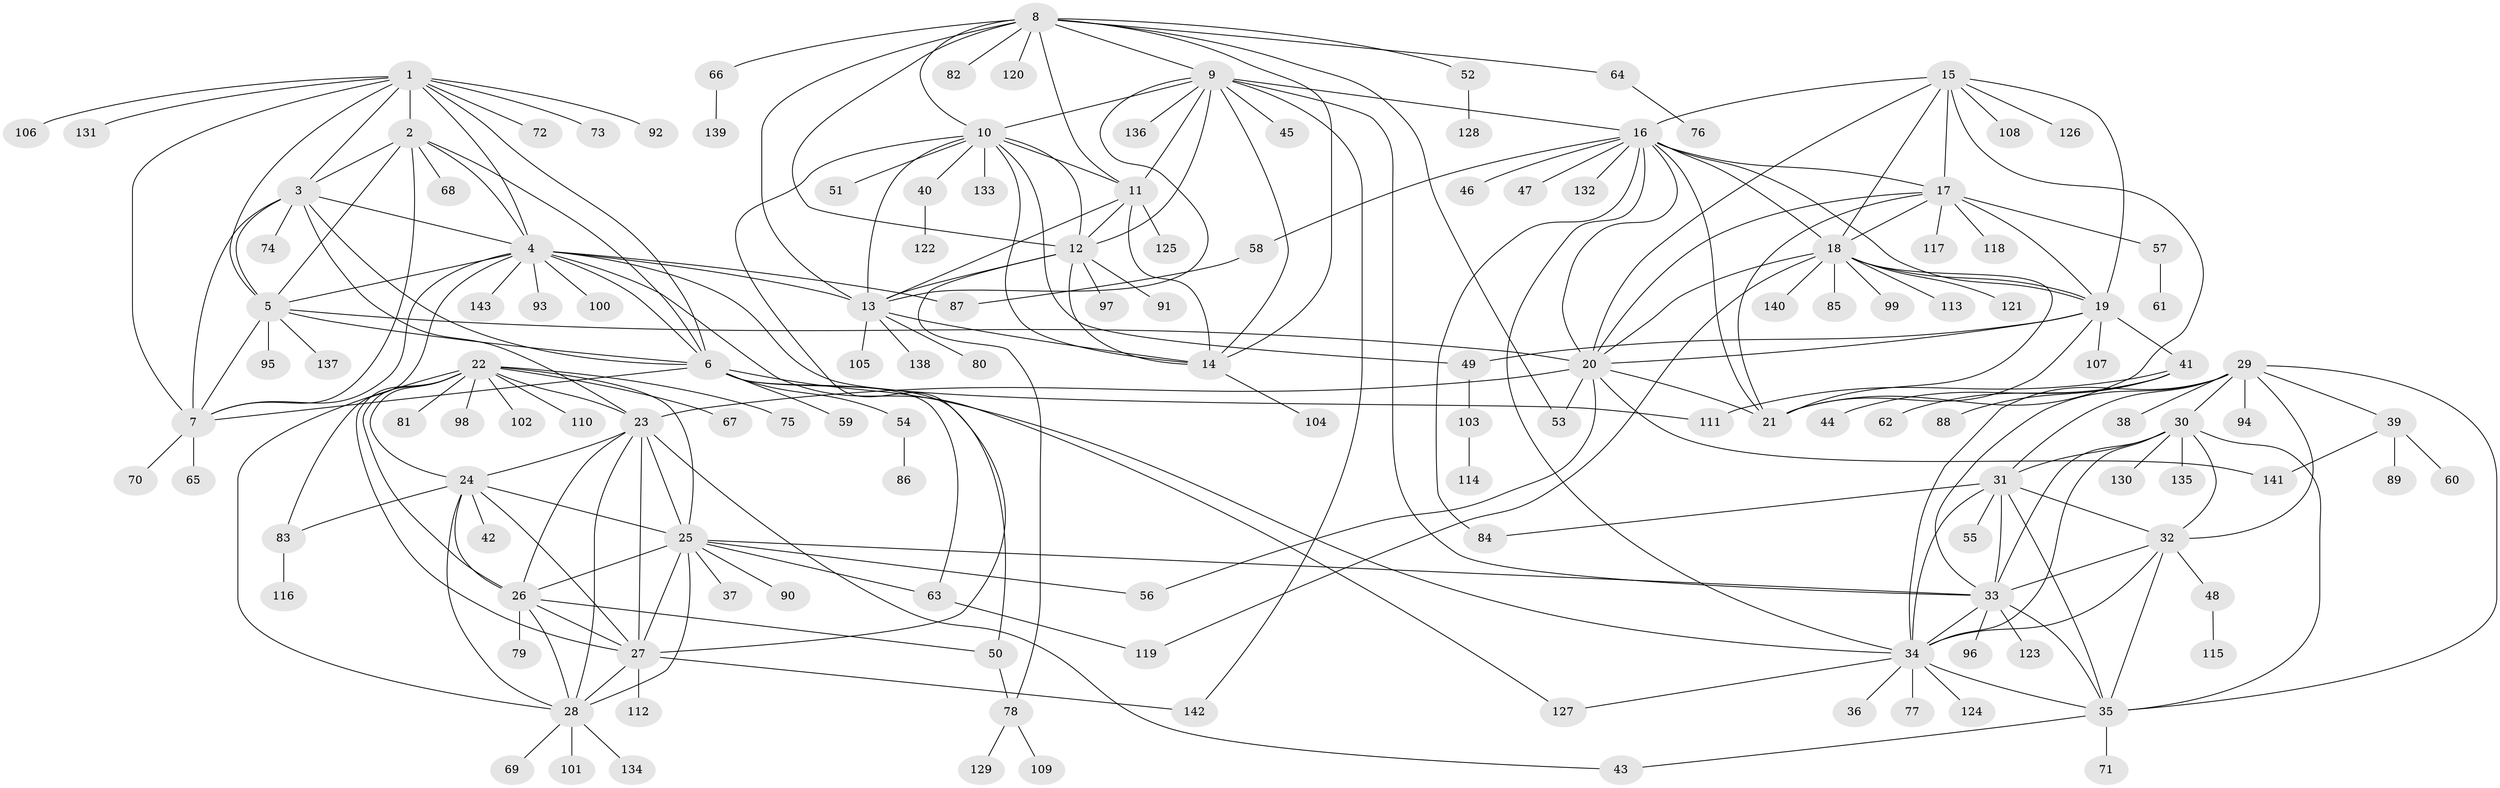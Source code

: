 // coarse degree distribution, {11: 0.027522935779816515, 4: 0.01834862385321101, 14: 0.009174311926605505, 6: 0.027522935779816515, 8: 0.03669724770642202, 9: 0.027522935779816515, 10: 0.01834862385321101, 7: 0.05504587155963303, 13: 0.009174311926605505, 5: 0.01834862385321101, 12: 0.009174311926605505, 1: 0.6330275229357798, 2: 0.07339449541284404, 3: 0.03669724770642202}
// Generated by graph-tools (version 1.1) at 2025/24/03/03/25 07:24:15]
// undirected, 143 vertices, 238 edges
graph export_dot {
graph [start="1"]
  node [color=gray90,style=filled];
  1;
  2;
  3;
  4;
  5;
  6;
  7;
  8;
  9;
  10;
  11;
  12;
  13;
  14;
  15;
  16;
  17;
  18;
  19;
  20;
  21;
  22;
  23;
  24;
  25;
  26;
  27;
  28;
  29;
  30;
  31;
  32;
  33;
  34;
  35;
  36;
  37;
  38;
  39;
  40;
  41;
  42;
  43;
  44;
  45;
  46;
  47;
  48;
  49;
  50;
  51;
  52;
  53;
  54;
  55;
  56;
  57;
  58;
  59;
  60;
  61;
  62;
  63;
  64;
  65;
  66;
  67;
  68;
  69;
  70;
  71;
  72;
  73;
  74;
  75;
  76;
  77;
  78;
  79;
  80;
  81;
  82;
  83;
  84;
  85;
  86;
  87;
  88;
  89;
  90;
  91;
  92;
  93;
  94;
  95;
  96;
  97;
  98;
  99;
  100;
  101;
  102;
  103;
  104;
  105;
  106;
  107;
  108;
  109;
  110;
  111;
  112;
  113;
  114;
  115;
  116;
  117;
  118;
  119;
  120;
  121;
  122;
  123;
  124;
  125;
  126;
  127;
  128;
  129;
  130;
  131;
  132;
  133;
  134;
  135;
  136;
  137;
  138;
  139;
  140;
  141;
  142;
  143;
  1 -- 2;
  1 -- 3;
  1 -- 4;
  1 -- 5;
  1 -- 6;
  1 -- 7;
  1 -- 72;
  1 -- 73;
  1 -- 92;
  1 -- 106;
  1 -- 131;
  2 -- 3;
  2 -- 4;
  2 -- 5;
  2 -- 6;
  2 -- 7;
  2 -- 68;
  3 -- 4;
  3 -- 5;
  3 -- 6;
  3 -- 7;
  3 -- 23;
  3 -- 74;
  4 -- 5;
  4 -- 6;
  4 -- 7;
  4 -- 13;
  4 -- 83;
  4 -- 87;
  4 -- 93;
  4 -- 100;
  4 -- 111;
  4 -- 127;
  4 -- 143;
  5 -- 6;
  5 -- 7;
  5 -- 20;
  5 -- 95;
  5 -- 137;
  6 -- 7;
  6 -- 34;
  6 -- 50;
  6 -- 54;
  6 -- 59;
  6 -- 63;
  7 -- 65;
  7 -- 70;
  8 -- 9;
  8 -- 10;
  8 -- 11;
  8 -- 12;
  8 -- 13;
  8 -- 14;
  8 -- 52;
  8 -- 53;
  8 -- 64;
  8 -- 66;
  8 -- 82;
  8 -- 120;
  9 -- 10;
  9 -- 11;
  9 -- 12;
  9 -- 13;
  9 -- 14;
  9 -- 16;
  9 -- 33;
  9 -- 45;
  9 -- 136;
  9 -- 142;
  10 -- 11;
  10 -- 12;
  10 -- 13;
  10 -- 14;
  10 -- 27;
  10 -- 40;
  10 -- 49;
  10 -- 51;
  10 -- 133;
  11 -- 12;
  11 -- 13;
  11 -- 14;
  11 -- 125;
  12 -- 13;
  12 -- 14;
  12 -- 78;
  12 -- 91;
  12 -- 97;
  13 -- 14;
  13 -- 80;
  13 -- 105;
  13 -- 138;
  14 -- 104;
  15 -- 16;
  15 -- 17;
  15 -- 18;
  15 -- 19;
  15 -- 20;
  15 -- 21;
  15 -- 108;
  15 -- 126;
  16 -- 17;
  16 -- 18;
  16 -- 19;
  16 -- 20;
  16 -- 21;
  16 -- 34;
  16 -- 46;
  16 -- 47;
  16 -- 58;
  16 -- 84;
  16 -- 132;
  17 -- 18;
  17 -- 19;
  17 -- 20;
  17 -- 21;
  17 -- 57;
  17 -- 117;
  17 -- 118;
  18 -- 19;
  18 -- 20;
  18 -- 21;
  18 -- 85;
  18 -- 99;
  18 -- 113;
  18 -- 119;
  18 -- 121;
  18 -- 140;
  19 -- 20;
  19 -- 21;
  19 -- 41;
  19 -- 49;
  19 -- 107;
  20 -- 21;
  20 -- 23;
  20 -- 53;
  20 -- 56;
  20 -- 141;
  22 -- 23;
  22 -- 24;
  22 -- 25;
  22 -- 26;
  22 -- 27;
  22 -- 28;
  22 -- 67;
  22 -- 75;
  22 -- 81;
  22 -- 98;
  22 -- 102;
  22 -- 110;
  23 -- 24;
  23 -- 25;
  23 -- 26;
  23 -- 27;
  23 -- 28;
  23 -- 43;
  24 -- 25;
  24 -- 26;
  24 -- 27;
  24 -- 28;
  24 -- 42;
  24 -- 83;
  25 -- 26;
  25 -- 27;
  25 -- 28;
  25 -- 33;
  25 -- 37;
  25 -- 56;
  25 -- 63;
  25 -- 90;
  26 -- 27;
  26 -- 28;
  26 -- 50;
  26 -- 79;
  27 -- 28;
  27 -- 112;
  27 -- 142;
  28 -- 69;
  28 -- 101;
  28 -- 134;
  29 -- 30;
  29 -- 31;
  29 -- 32;
  29 -- 33;
  29 -- 34;
  29 -- 35;
  29 -- 38;
  29 -- 39;
  29 -- 94;
  30 -- 31;
  30 -- 32;
  30 -- 33;
  30 -- 34;
  30 -- 35;
  30 -- 130;
  30 -- 135;
  31 -- 32;
  31 -- 33;
  31 -- 34;
  31 -- 35;
  31 -- 55;
  31 -- 84;
  32 -- 33;
  32 -- 34;
  32 -- 35;
  32 -- 48;
  33 -- 34;
  33 -- 35;
  33 -- 96;
  33 -- 123;
  34 -- 35;
  34 -- 36;
  34 -- 77;
  34 -- 124;
  34 -- 127;
  35 -- 43;
  35 -- 71;
  39 -- 60;
  39 -- 89;
  39 -- 141;
  40 -- 122;
  41 -- 44;
  41 -- 62;
  41 -- 88;
  41 -- 111;
  48 -- 115;
  49 -- 103;
  50 -- 78;
  52 -- 128;
  54 -- 86;
  57 -- 61;
  58 -- 87;
  63 -- 119;
  64 -- 76;
  66 -- 139;
  78 -- 109;
  78 -- 129;
  83 -- 116;
  103 -- 114;
}
